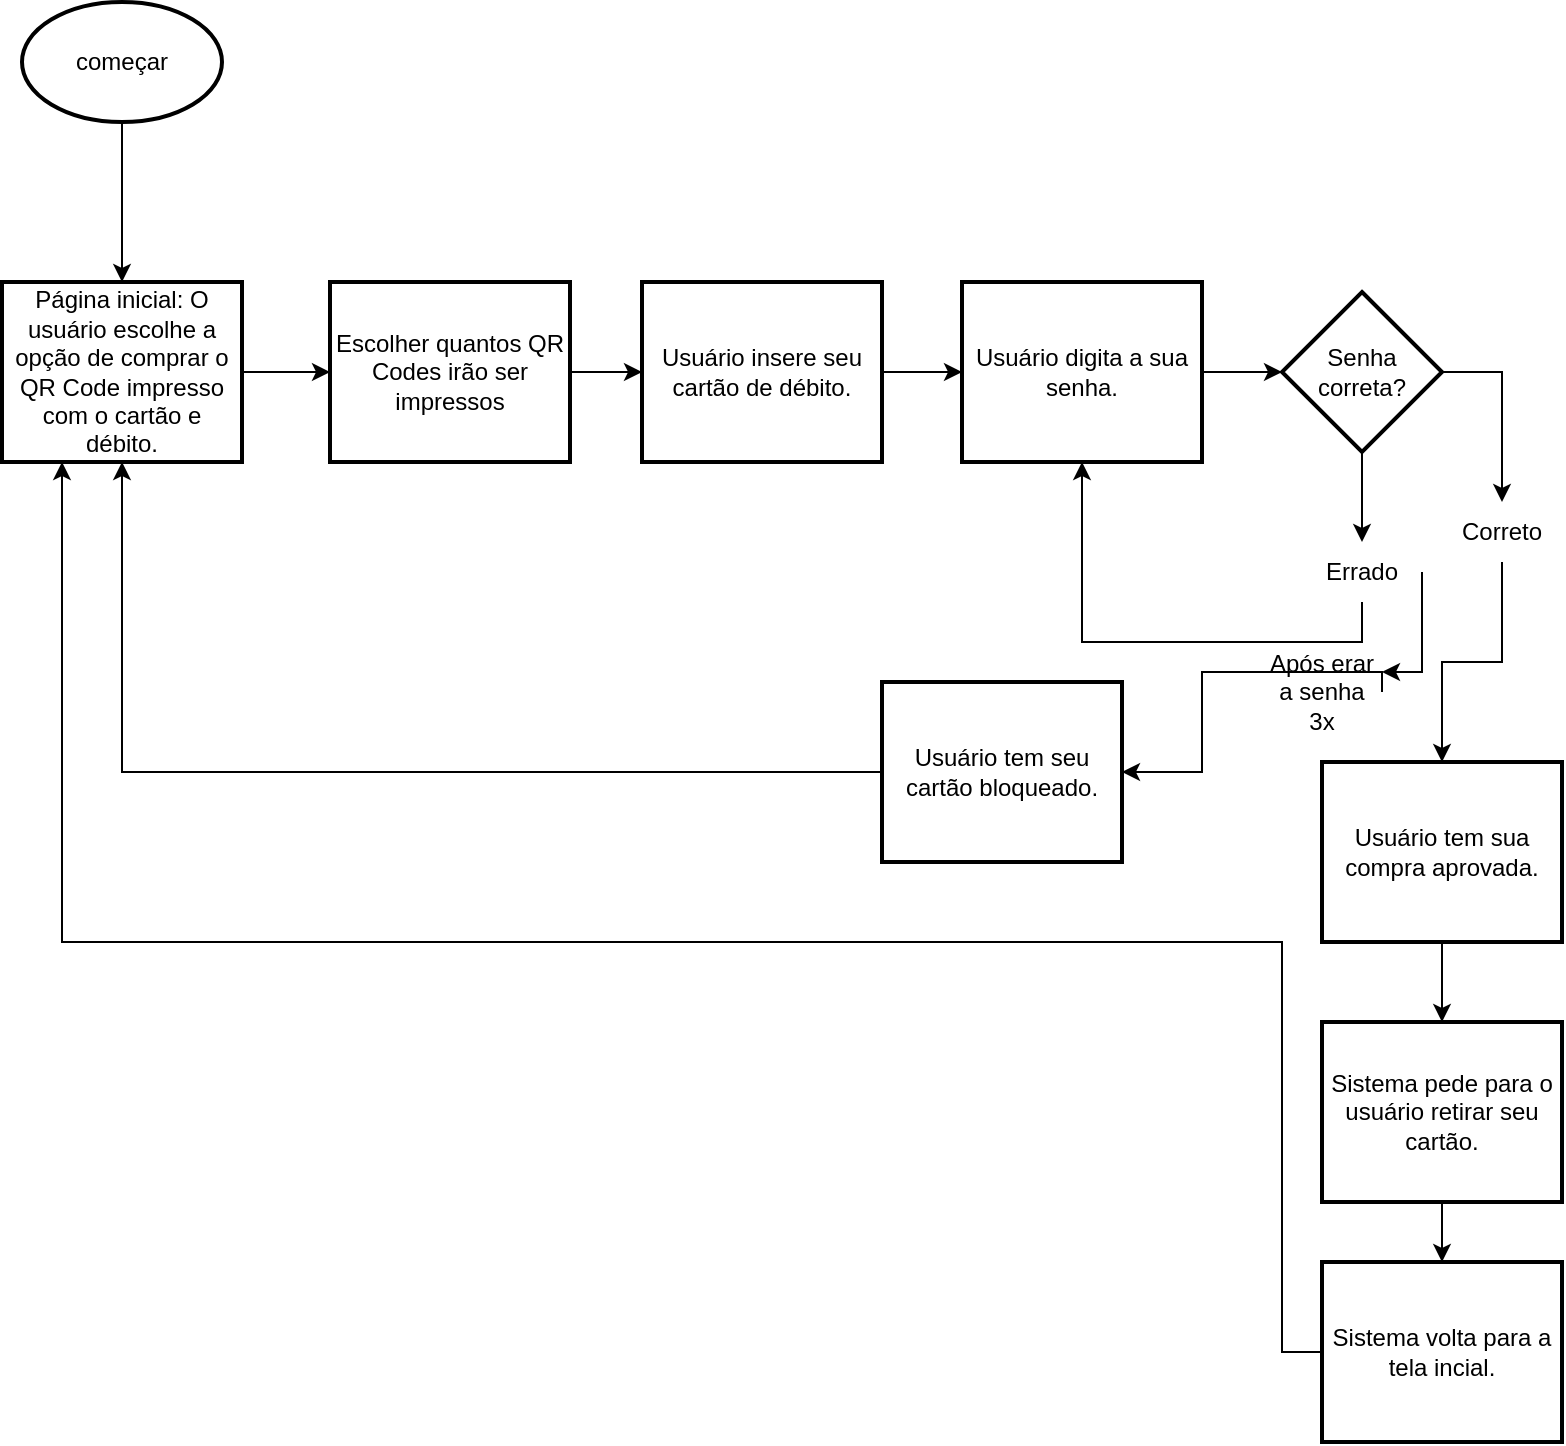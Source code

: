 <mxfile version="21.2.6" type="google">
  <diagram id="nJJkk1liXFZkpycsaKev" name="Page-1">
    <mxGraphModel grid="1" page="1" gridSize="10" guides="1" tooltips="1" connect="1" arrows="1" fold="1" pageScale="1" pageWidth="827" pageHeight="1169" math="0" shadow="0">
      <root>
        <mxCell id="0" />
        <mxCell id="1" parent="0" />
        <mxCell id="LHLX_6FpRkzY1i8xHUrP-8" value="" style="edgeStyle=orthogonalEdgeStyle;rounded=0;orthogonalLoop=1;jettySize=auto;html=1;" edge="1" parent="1" source="LHLX_6FpRkzY1i8xHUrP-5" target="LHLX_6FpRkzY1i8xHUrP-7">
          <mxGeometry relative="1" as="geometry" />
        </mxCell>
        <mxCell id="LHLX_6FpRkzY1i8xHUrP-5" value="&lt;font style=&quot;vertical-align: inherit;&quot;&gt;&lt;font style=&quot;vertical-align: inherit;&quot;&gt;começar&lt;/font&gt;&lt;/font&gt;" style="strokeWidth=2;html=1;shape=mxgraph.flowchart.start_1;whiteSpace=wrap;" vertex="1" parent="1">
          <mxGeometry x="50" y="90" width="100" height="60" as="geometry" />
        </mxCell>
        <mxCell id="LHLX_6FpRkzY1i8xHUrP-10" value="" style="edgeStyle=orthogonalEdgeStyle;rounded=0;orthogonalLoop=1;jettySize=auto;html=1;entryX=0;entryY=0.5;entryDx=0;entryDy=0;" edge="1" parent="1" source="LHLX_6FpRkzY1i8xHUrP-7" target="LHLX_6FpRkzY1i8xHUrP-13">
          <mxGeometry relative="1" as="geometry">
            <mxPoint x="280.0" y="265" as="targetPoint" />
          </mxGeometry>
        </mxCell>
        <mxCell id="LHLX_6FpRkzY1i8xHUrP-7" value="&lt;font style=&quot;vertical-align: inherit;&quot;&gt;&lt;font style=&quot;vertical-align: inherit;&quot;&gt;Página inicial: O usuário escolhe a opção de comprar o QR Code impresso com o cartão e débito.&lt;/font&gt;&lt;/font&gt;" style="whiteSpace=wrap;html=1;strokeWidth=2;" vertex="1" parent="1">
          <mxGeometry x="40" y="230" width="120" height="90" as="geometry" />
        </mxCell>
        <mxCell id="LHLX_6FpRkzY1i8xHUrP-16" value="" style="edgeStyle=orthogonalEdgeStyle;rounded=0;orthogonalLoop=1;jettySize=auto;html=1;" edge="1" parent="1" source="LHLX_6FpRkzY1i8xHUrP-13" target="LHLX_6FpRkzY1i8xHUrP-15">
          <mxGeometry relative="1" as="geometry" />
        </mxCell>
        <mxCell id="LHLX_6FpRkzY1i8xHUrP-13" value="Escolher quantos QR Codes irão ser impressos" style="whiteSpace=wrap;html=1;strokeWidth=2;" vertex="1" parent="1">
          <mxGeometry x="204" y="230" width="120" height="90" as="geometry" />
        </mxCell>
        <mxCell id="nV-7ms81sQ1eSeuoMHYi-2" style="edgeStyle=orthogonalEdgeStyle;rounded=0;orthogonalLoop=1;jettySize=auto;html=1;exitX=1;exitY=0.5;exitDx=0;exitDy=0;entryX=0;entryY=0.5;entryDx=0;entryDy=0;" edge="1" parent="1" source="LHLX_6FpRkzY1i8xHUrP-15" target="nV-7ms81sQ1eSeuoMHYi-1">
          <mxGeometry relative="1" as="geometry" />
        </mxCell>
        <mxCell id="LHLX_6FpRkzY1i8xHUrP-15" value="&lt;font style=&quot;vertical-align: inherit;&quot;&gt;&lt;font style=&quot;vertical-align: inherit;&quot;&gt;Usuário insere seu cartão de débito.&lt;/font&gt;&lt;/font&gt;" style="whiteSpace=wrap;html=1;strokeWidth=2;" vertex="1" parent="1">
          <mxGeometry x="360" y="230" width="120" height="90" as="geometry" />
        </mxCell>
        <mxCell id="nV-7ms81sQ1eSeuoMHYi-14" style="edgeStyle=orthogonalEdgeStyle;rounded=0;orthogonalLoop=1;jettySize=auto;html=1;exitX=1;exitY=0.5;exitDx=0;exitDy=0;entryX=0.5;entryY=0;entryDx=0;entryDy=0;" edge="1" parent="1" source="LHLX_6FpRkzY1i8xHUrP-40" target="nV-7ms81sQ1eSeuoMHYi-7">
          <mxGeometry relative="1" as="geometry" />
        </mxCell>
        <mxCell id="LHLX_6FpRkzY1i8xHUrP-40" value="&lt;font style=&quot;vertical-align: inherit;&quot;&gt;&lt;font style=&quot;vertical-align: inherit;&quot;&gt;Senha correta?&lt;/font&gt;&lt;/font&gt;" style="rhombus;whiteSpace=wrap;html=1;strokeWidth=2;" vertex="1" parent="1">
          <mxGeometry x="680" y="235" width="80" height="80" as="geometry" />
        </mxCell>
        <mxCell id="nV-7ms81sQ1eSeuoMHYi-26" style="edgeStyle=orthogonalEdgeStyle;rounded=0;orthogonalLoop=1;jettySize=auto;html=1;exitX=0.5;exitY=1;exitDx=0;exitDy=0;" edge="1" parent="1" source="LHLX_6FpRkzY1i8xHUrP-47" target="nV-7ms81sQ1eSeuoMHYi-25">
          <mxGeometry relative="1" as="geometry" />
        </mxCell>
        <mxCell id="LHLX_6FpRkzY1i8xHUrP-47" value="&lt;font style=&quot;vertical-align: inherit;&quot;&gt;&lt;font style=&quot;vertical-align: inherit;&quot;&gt;Usuário tem sua compra aprovada.&lt;/font&gt;&lt;/font&gt;" style="whiteSpace=wrap;html=1;strokeWidth=2;" vertex="1" parent="1">
          <mxGeometry x="700" y="470" width="120" height="90" as="geometry" />
        </mxCell>
        <mxCell id="nV-7ms81sQ1eSeuoMHYi-3" style="edgeStyle=orthogonalEdgeStyle;rounded=0;orthogonalLoop=1;jettySize=auto;html=1;exitX=1;exitY=0.5;exitDx=0;exitDy=0;entryX=0;entryY=0.5;entryDx=0;entryDy=0;" edge="1" parent="1" source="nV-7ms81sQ1eSeuoMHYi-1" target="LHLX_6FpRkzY1i8xHUrP-40">
          <mxGeometry relative="1" as="geometry" />
        </mxCell>
        <mxCell id="nV-7ms81sQ1eSeuoMHYi-1" value="&lt;font style=&quot;vertical-align: inherit;&quot;&gt;&lt;font style=&quot;vertical-align: inherit;&quot;&gt;Usuário digita a sua senha.&lt;/font&gt;&lt;/font&gt;" style="whiteSpace=wrap;html=1;strokeWidth=2;" vertex="1" parent="1">
          <mxGeometry x="520" y="230" width="120" height="90" as="geometry" />
        </mxCell>
        <mxCell id="nV-7ms81sQ1eSeuoMHYi-15" style="edgeStyle=orthogonalEdgeStyle;rounded=0;orthogonalLoop=1;jettySize=auto;html=1;exitX=0.5;exitY=1;exitDx=0;exitDy=0;entryX=0.5;entryY=0;entryDx=0;entryDy=0;" edge="1" parent="1" source="nV-7ms81sQ1eSeuoMHYi-7" target="LHLX_6FpRkzY1i8xHUrP-47">
          <mxGeometry relative="1" as="geometry" />
        </mxCell>
        <mxCell id="nV-7ms81sQ1eSeuoMHYi-7" value="Correto" style="text;html=1;strokeColor=none;fillColor=none;align=center;verticalAlign=middle;whiteSpace=wrap;rounded=0;" vertex="1" parent="1">
          <mxGeometry x="760" y="340" width="60" height="30" as="geometry" />
        </mxCell>
        <mxCell id="nV-7ms81sQ1eSeuoMHYi-12" value="" style="edgeStyle=orthogonalEdgeStyle;rounded=0;orthogonalLoop=1;jettySize=auto;html=1;exitX=0.5;exitY=1;exitDx=0;exitDy=0;entryX=0.5;entryY=0;entryDx=0;entryDy=0;" edge="1" parent="1" source="LHLX_6FpRkzY1i8xHUrP-40" target="nV-7ms81sQ1eSeuoMHYi-11">
          <mxGeometry relative="1" as="geometry">
            <mxPoint x="720" y="315" as="sourcePoint" />
            <mxPoint x="720" y="420" as="targetPoint" />
          </mxGeometry>
        </mxCell>
        <mxCell id="nV-7ms81sQ1eSeuoMHYi-13" style="edgeStyle=orthogonalEdgeStyle;rounded=0;orthogonalLoop=1;jettySize=auto;html=1;exitX=0.5;exitY=1;exitDx=0;exitDy=0;entryX=0.5;entryY=1;entryDx=0;entryDy=0;" edge="1" parent="1" source="nV-7ms81sQ1eSeuoMHYi-11" target="nV-7ms81sQ1eSeuoMHYi-1">
          <mxGeometry relative="1" as="geometry" />
        </mxCell>
        <mxCell id="nV-7ms81sQ1eSeuoMHYi-19" style="edgeStyle=orthogonalEdgeStyle;rounded=0;orthogonalLoop=1;jettySize=auto;html=1;exitX=1;exitY=0.5;exitDx=0;exitDy=0;entryX=1;entryY=0.5;entryDx=0;entryDy=0;" edge="1" parent="1" source="nV-7ms81sQ1eSeuoMHYi-20" target="nV-7ms81sQ1eSeuoMHYi-23">
          <mxGeometry relative="1" as="geometry">
            <mxPoint x="630" y="450" as="targetPoint" />
            <Array as="points">
              <mxPoint x="730" y="425" />
              <mxPoint x="640" y="425" />
              <mxPoint x="640" y="475" />
            </Array>
          </mxGeometry>
        </mxCell>
        <mxCell id="nV-7ms81sQ1eSeuoMHYi-11" value="Errado" style="text;html=1;strokeColor=none;fillColor=none;align=center;verticalAlign=middle;whiteSpace=wrap;rounded=0;" vertex="1" parent="1">
          <mxGeometry x="690" y="360" width="60" height="30" as="geometry" />
        </mxCell>
        <mxCell id="nV-7ms81sQ1eSeuoMHYi-22" value="" style="edgeStyle=orthogonalEdgeStyle;rounded=0;orthogonalLoop=1;jettySize=auto;html=1;exitX=1;exitY=0.5;exitDx=0;exitDy=0;" edge="1" parent="1" source="nV-7ms81sQ1eSeuoMHYi-11" target="nV-7ms81sQ1eSeuoMHYi-20">
          <mxGeometry relative="1" as="geometry">
            <mxPoint x="630" y="450" as="targetPoint" />
            <mxPoint x="750" y="375" as="sourcePoint" />
            <Array as="points">
              <mxPoint x="750" y="425" />
            </Array>
          </mxGeometry>
        </mxCell>
        <mxCell id="nV-7ms81sQ1eSeuoMHYi-20" value="Após erar a senha 3x" style="text;html=1;strokeColor=none;fillColor=none;align=center;verticalAlign=middle;whiteSpace=wrap;rounded=0;" vertex="1" parent="1">
          <mxGeometry x="670" y="420" width="60" height="30" as="geometry" />
        </mxCell>
        <mxCell id="nV-7ms81sQ1eSeuoMHYi-24" style="edgeStyle=orthogonalEdgeStyle;rounded=0;orthogonalLoop=1;jettySize=auto;html=1;exitX=0;exitY=0.5;exitDx=0;exitDy=0;entryX=0.5;entryY=1;entryDx=0;entryDy=0;" edge="1" parent="1" source="nV-7ms81sQ1eSeuoMHYi-23" target="LHLX_6FpRkzY1i8xHUrP-7">
          <mxGeometry relative="1" as="geometry" />
        </mxCell>
        <mxCell id="nV-7ms81sQ1eSeuoMHYi-23" value="Usuário tem seu cartão bloqueado." style="whiteSpace=wrap;html=1;strokeWidth=2;" vertex="1" parent="1">
          <mxGeometry x="480" y="430" width="120" height="90" as="geometry" />
        </mxCell>
        <mxCell id="nV-7ms81sQ1eSeuoMHYi-28" style="edgeStyle=orthogonalEdgeStyle;rounded=0;orthogonalLoop=1;jettySize=auto;html=1;exitX=0.5;exitY=1;exitDx=0;exitDy=0;entryX=0.5;entryY=0;entryDx=0;entryDy=0;" edge="1" parent="1" source="nV-7ms81sQ1eSeuoMHYi-25" target="nV-7ms81sQ1eSeuoMHYi-27">
          <mxGeometry relative="1" as="geometry" />
        </mxCell>
        <mxCell id="nV-7ms81sQ1eSeuoMHYi-25" value="&lt;font style=&quot;vertical-align: inherit;&quot;&gt;&lt;font style=&quot;vertical-align: inherit;&quot;&gt;Sistema pede para o usuário retirar seu cartão.&lt;/font&gt;&lt;/font&gt;" style="whiteSpace=wrap;html=1;strokeWidth=2;" vertex="1" parent="1">
          <mxGeometry x="700" y="600" width="120" height="90" as="geometry" />
        </mxCell>
        <mxCell id="nV-7ms81sQ1eSeuoMHYi-29" style="edgeStyle=orthogonalEdgeStyle;rounded=0;orthogonalLoop=1;jettySize=auto;html=1;exitX=0;exitY=0.5;exitDx=0;exitDy=0;entryX=0.25;entryY=1;entryDx=0;entryDy=0;" edge="1" parent="1" source="nV-7ms81sQ1eSeuoMHYi-27" target="LHLX_6FpRkzY1i8xHUrP-7">
          <mxGeometry relative="1" as="geometry">
            <Array as="points">
              <mxPoint x="680" y="765" />
              <mxPoint x="680" y="560" />
              <mxPoint x="70" y="560" />
            </Array>
          </mxGeometry>
        </mxCell>
        <mxCell id="nV-7ms81sQ1eSeuoMHYi-27" value="&lt;font style=&quot;vertical-align: inherit;&quot;&gt;&lt;font style=&quot;vertical-align: inherit;&quot;&gt;Sistema volta para a tela incial.&lt;/font&gt;&lt;/font&gt;" style="whiteSpace=wrap;html=1;strokeWidth=2;" vertex="1" parent="1">
          <mxGeometry x="700" y="720" width="120" height="90" as="geometry" />
        </mxCell>
      </root>
    </mxGraphModel>
  </diagram>
</mxfile>
